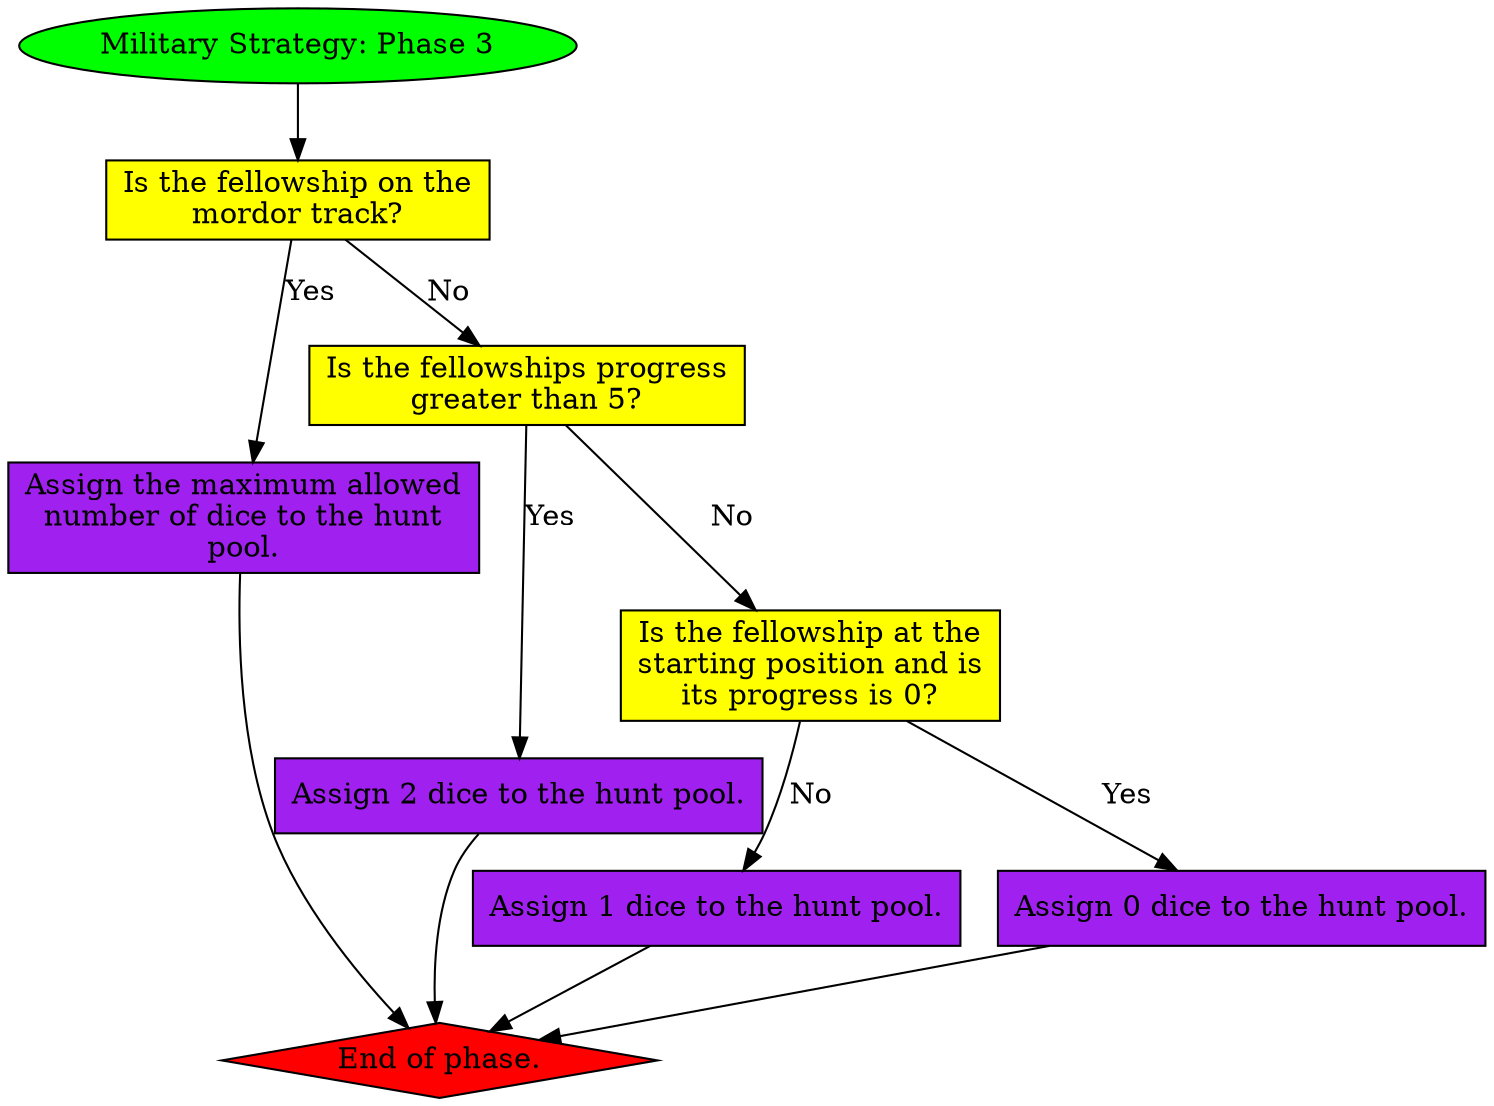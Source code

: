 digraph {
rankdir=TB;
	p3_3_no [shape=box, style=filled, fillcolor=purple, label="Assign 1 dice to the hunt pool.\n"];
	p3_3_no -> p3_end;

	phase_3_mili [shape=ellipse, style=filled, fillcolor=green, label="Military Strategy: Phase 3"];
	phase_3_mili -> p3_1;

	p3_1 [shape=box, style=filled, fillcolor=yellow, label="Is the fellowship on the\nmordor track?\n"];
	p3_1 -> p3_1_yes [label = "Yes"];
	p3_1 -> p3_2 [label = "No"];

	p3_3_yes [shape=box, style=filled, fillcolor=purple, label="Assign 0 dice to the hunt pool.\n"];
	p3_3_yes -> p3_end;

	p3_1_yes [shape=box, style=filled, fillcolor=purple, label="Assign the maximum allowed\nnumber of dice to the hunt\npool.\n"];
	p3_1_yes -> p3_end;

	p3_end [shape=diamond, style=filled, fillcolor=red, label="End of phase."];

	p3_2_yes [shape=box, style=filled, fillcolor=purple, label="Assign 2 dice to the hunt pool.\n"];
	p3_2_yes -> p3_end;

	p3_3 [shape=box, style=filled, fillcolor=yellow, label="Is the fellowship at the\nstarting position and is\nits progress is 0?\n"];
	p3_3 -> p3_3_yes [label = "Yes"];
	p3_3 -> p3_3_no [label = "No"];

	p3_2 [shape=box, style=filled, fillcolor=yellow, label="Is the fellowships progress\ngreater than 5?\n"];
	p3_2 -> p3_2_yes [label = "Yes"];
	p3_2 -> p3_3 [label = "No"];

}